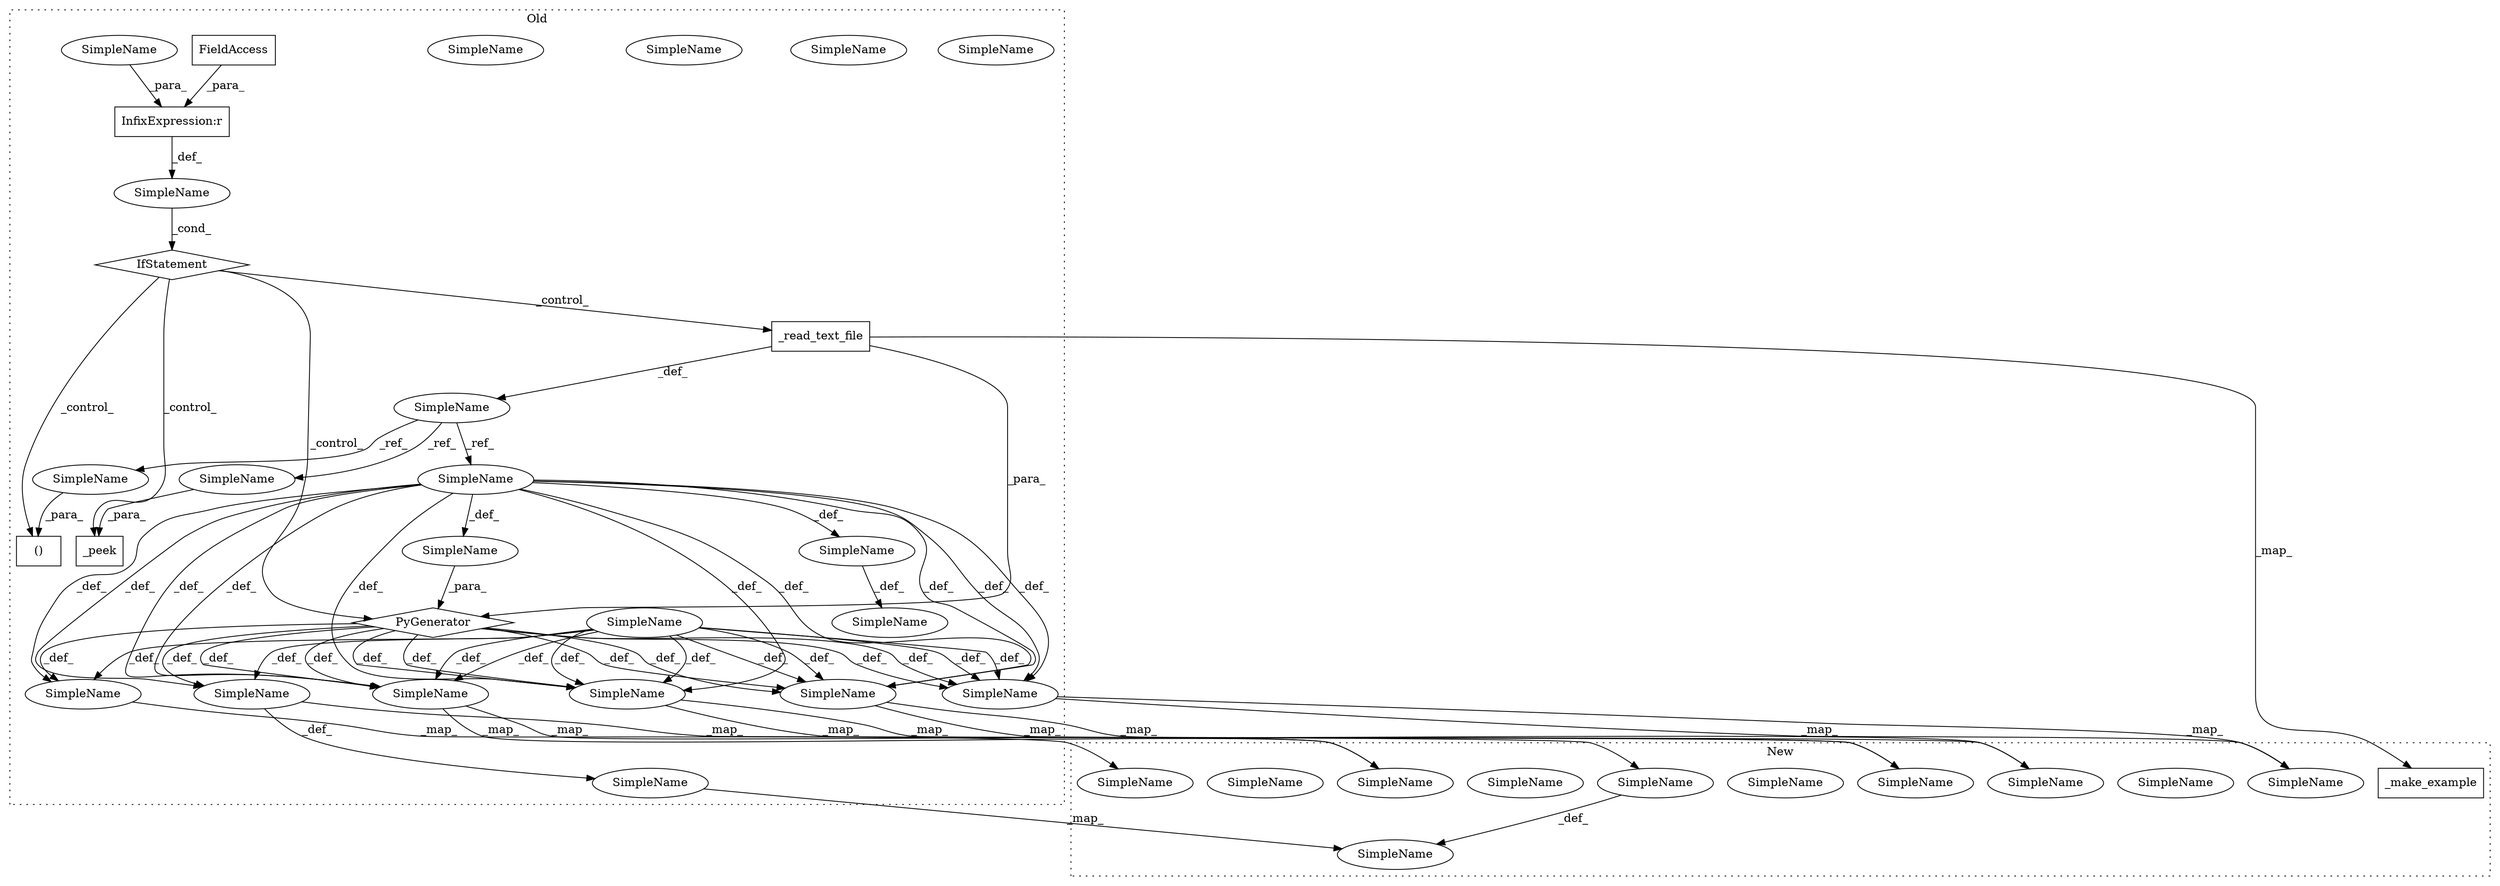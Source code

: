 digraph G {
subgraph cluster0 {
1 [label="_read_text_file" a="32" s="19122,19173" l="16,1" shape="box"];
3 [label="SimpleName" a="42" s="19109" l="12" shape="ellipse"];
4 [label="SimpleName" a="42" s="20128" l="14" shape="ellipse"];
6 [label="()" a="106" s="19195" l="50" shape="box"];
7 [label="SimpleName" a="42" s="19822" l="8" shape="ellipse"];
10 [label="SimpleName" a="42" s="19822" l="8" shape="ellipse"];
11 [label="SimpleName" a="42" s="19676" l="3" shape="ellipse"];
13 [label="SimpleName" a="42" s="19694" l="3" shape="ellipse"];
15 [label="SimpleName" a="42" s="20316" l="2" shape="ellipse"];
18 [label="SimpleName" a="42" s="20316" l="2" shape="ellipse"];
19 [label="SimpleName" a="42" s="20346" l="12" shape="ellipse"];
22 [label="SimpleName" a="42" s="20346" l="12" shape="ellipse"];
23 [label="_peek" a="32" s="19247,19265" l="6,1" shape="box"];
24 [label="SimpleName" a="42" s="20478" l="9" shape="ellipse"];
27 [label="SimpleName" a="42" s="20478" l="9" shape="ellipse"];
28 [label="IfStatement" a="25" s="19079,19099" l="4,2" shape="diamond"];
29 [label="SimpleName" a="42" s="" l="" shape="ellipse"];
30 [label="SimpleName" a="42" s="19371" l="2" shape="ellipse"];
31 [label="SimpleName" a="42" s="19388" l="6" shape="ellipse"];
32 [label="InfixExpression:r" a="27" s="19091" l="4" shape="box"];
33 [label="FieldAccess" a="22" s="19083" l="8" shape="box"];
34 [label="SimpleName" a="42" s="" l="" shape="ellipse"];
35 [label="PyGenerator" a="107" s="19298" l="126" shape="diamond"];
36 [label="SimpleName" a="42" s="19489" l="4" shape="ellipse"];
37 [label="SimpleName" a="42" s="19095" l="4" shape="ellipse"];
38 [label="SimpleName" a="42" s="19397" l="12" shape="ellipse"];
39 [label="SimpleName" a="42" s="19233" l="12" shape="ellipse"];
40 [label="SimpleName" a="42" s="19253" l="12" shape="ellipse"];
label = "Old";
style="dotted";
}
subgraph cluster1 {
2 [label="_make_example" a="32" s="19218,19267" l="14,1" shape="box"];
5 [label="SimpleName" a="42" s="19863" l="14" shape="ellipse"];
8 [label="SimpleName" a="42" s="19557" l="8" shape="ellipse"];
9 [label="SimpleName" a="42" s="19557" l="8" shape="ellipse"];
12 [label="SimpleName" a="42" s="19415" l="3" shape="ellipse"];
14 [label="SimpleName" a="42" s="19429" l="3" shape="ellipse"];
16 [label="SimpleName" a="42" s="20048" l="2" shape="ellipse"];
17 [label="SimpleName" a="42" s="20048" l="2" shape="ellipse"];
20 [label="SimpleName" a="42" s="20078" l="12" shape="ellipse"];
21 [label="SimpleName" a="42" s="20078" l="12" shape="ellipse"];
25 [label="SimpleName" a="42" s="20210" l="9" shape="ellipse"];
26 [label="SimpleName" a="42" s="20210" l="9" shape="ellipse"];
label = "New";
style="dotted";
}
1 -> 3 [label="_def_"];
1 -> 35 [label="_para_"];
1 -> 2 [label="_map_"];
3 -> 39 [label="_ref_"];
3 -> 40 [label="_ref_"];
3 -> 38 [label="_ref_"];
4 -> 5 [label="_map_"];
10 -> 9 [label="_map_"];
10 -> 9 [label="_map_"];
11 -> 12 [label="_map_"];
11 -> 13 [label="_def_"];
12 -> 14 [label="_def_"];
13 -> 14 [label="_map_"];
18 -> 17 [label="_map_"];
18 -> 17 [label="_map_"];
22 -> 21 [label="_map_"];
22 -> 21 [label="_map_"];
27 -> 26 [label="_map_"];
27 -> 26 [label="_map_"];
28 -> 1 [label="_control_"];
28 -> 35 [label="_control_"];
28 -> 6 [label="_control_"];
28 -> 23 [label="_control_"];
29 -> 28 [label="_cond_"];
30 -> 31 [label="_def_"];
32 -> 29 [label="_def_"];
33 -> 32 [label="_para_"];
34 -> 35 [label="_para_"];
35 -> 18 [label="_def_"];
35 -> 11 [label="_def_"];
35 -> 10 [label="_def_"];
35 -> 18 [label="_def_"];
35 -> 27 [label="_def_"];
35 -> 4 [label="_def_"];
35 -> 22 [label="_def_"];
35 -> 27 [label="_def_"];
35 -> 22 [label="_def_"];
35 -> 10 [label="_def_"];
36 -> 4 [label="_def_"];
36 -> 11 [label="_def_"];
36 -> 27 [label="_def_"];
36 -> 18 [label="_def_"];
36 -> 10 [label="_def_"];
36 -> 18 [label="_def_"];
36 -> 22 [label="_def_"];
36 -> 22 [label="_def_"];
36 -> 10 [label="_def_"];
36 -> 27 [label="_def_"];
37 -> 32 [label="_para_"];
38 -> 34 [label="_def_"];
38 -> 30 [label="_def_"];
38 -> 22 [label="_def_"];
38 -> 27 [label="_def_"];
38 -> 18 [label="_def_"];
38 -> 10 [label="_def_"];
38 -> 10 [label="_def_"];
38 -> 4 [label="_def_"];
38 -> 22 [label="_def_"];
38 -> 11 [label="_def_"];
38 -> 18 [label="_def_"];
38 -> 27 [label="_def_"];
39 -> 6 [label="_para_"];
40 -> 23 [label="_para_"];
}